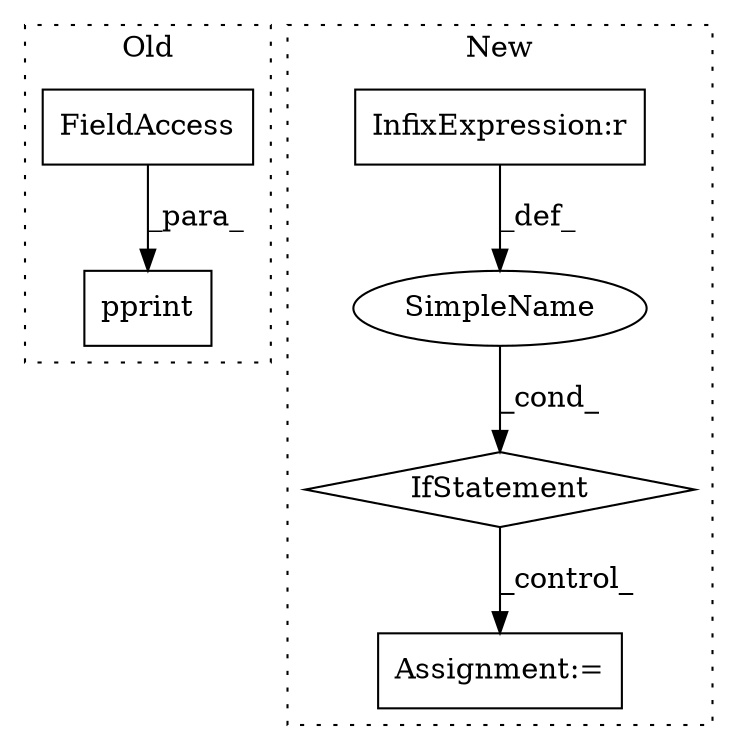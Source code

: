 digraph G {
subgraph cluster0 {
1 [label="pprint" a="32" s="1565,1585" l="7,1" shape="box"];
6 [label="FieldAccess" a="22" s="1572" l="13" shape="box"];
label = "Old";
style="dotted";
}
subgraph cluster1 {
2 [label="IfStatement" a="25" s="2185,2287" l="4,2" shape="diamond"];
3 [label="InfixExpression:r" a="27" s="2270" l="3" shape="box"];
4 [label="SimpleName" a="42" s="" l="" shape="ellipse"];
5 [label="Assignment:=" a="7" s="2312" l="1" shape="box"];
label = "New";
style="dotted";
}
2 -> 5 [label="_control_"];
3 -> 4 [label="_def_"];
4 -> 2 [label="_cond_"];
6 -> 1 [label="_para_"];
}
